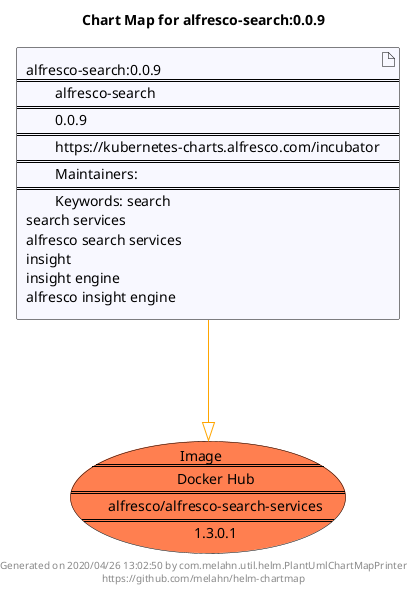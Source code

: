 @startuml
skinparam linetype ortho
skinparam backgroundColor white
skinparam usecaseBorderColor black
skinparam usecaseArrowColor LightSlateGray
skinparam artifactBorderColor black
skinparam artifactArrowColor LightSlateGray

title Chart Map for alfresco-search:0.0.9

'There is one referenced Helm Chart
artifact "alfresco-search:0.0.9\n====\n\talfresco-search\n====\n\t0.0.9\n====\n\thttps://kubernetes-charts.alfresco.com/incubator\n====\n\tMaintainers: \n====\n\tKeywords: search\nsearch services\nalfresco search services\ninsight\ninsight engine\nalfresco insight engine" as alfresco_search_0_0_9 #GhostWhite

'There is one referenced Docker Image
usecase "Image\n====\n\tDocker Hub\n====\n\talfresco/alfresco-search-services\n====\n\t1.3.0.1" as alfresco_alfresco_search_services_1_3_0_1 #Coral

'Chart Dependencies
alfresco_search_0_0_9--[#orange]-|>alfresco_alfresco_search_services_1_3_0_1

center footer Generated on 2020/04/26 13:02:50 by com.melahn.util.helm.PlantUmlChartMapPrinter\nhttps://github.com/melahn/helm-chartmap
@enduml
